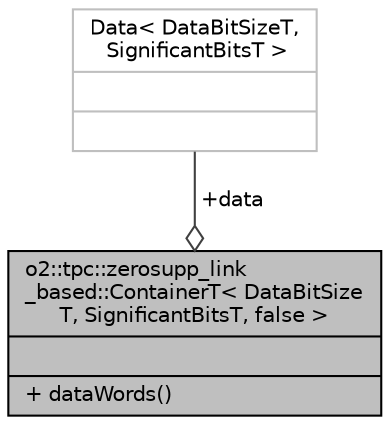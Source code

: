 digraph "o2::tpc::zerosupp_link_based::ContainerT&lt; DataBitSizeT, SignificantBitsT, false &gt;"
{
 // INTERACTIVE_SVG=YES
  bgcolor="transparent";
  edge [fontname="Helvetica",fontsize="10",labelfontname="Helvetica",labelfontsize="10"];
  node [fontname="Helvetica",fontsize="10",shape=record];
  Node1 [label="{o2::tpc::zerosupp_link\l_based::ContainerT\< DataBitSize\lT, SignificantBitsT, false \>\n||+ dataWords()\l}",height=0.2,width=0.4,color="black", fillcolor="grey75", style="filled", fontcolor="black"];
  Node2 -> Node1 [color="grey25",fontsize="10",style="solid",label=" +data" ,arrowhead="odiamond",fontname="Helvetica"];
  Node2 [label="{Data\< DataBitSizeT,\l SignificantBitsT \>\n||}",height=0.2,width=0.4,color="grey75"];
}
